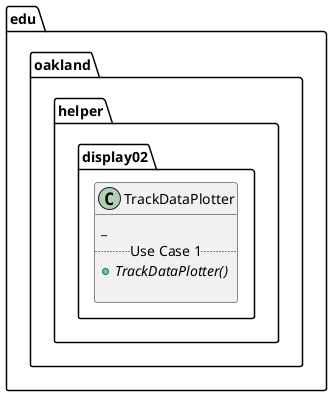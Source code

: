 @startuml TrackDataPlotter

package edu.oakland.helper.display02 {
    class TrackDataPlotter {
    _
    .. Use Case 1 ..
    {abstract} + TrackDataPlotter()   
    
    }
}

@enduml
